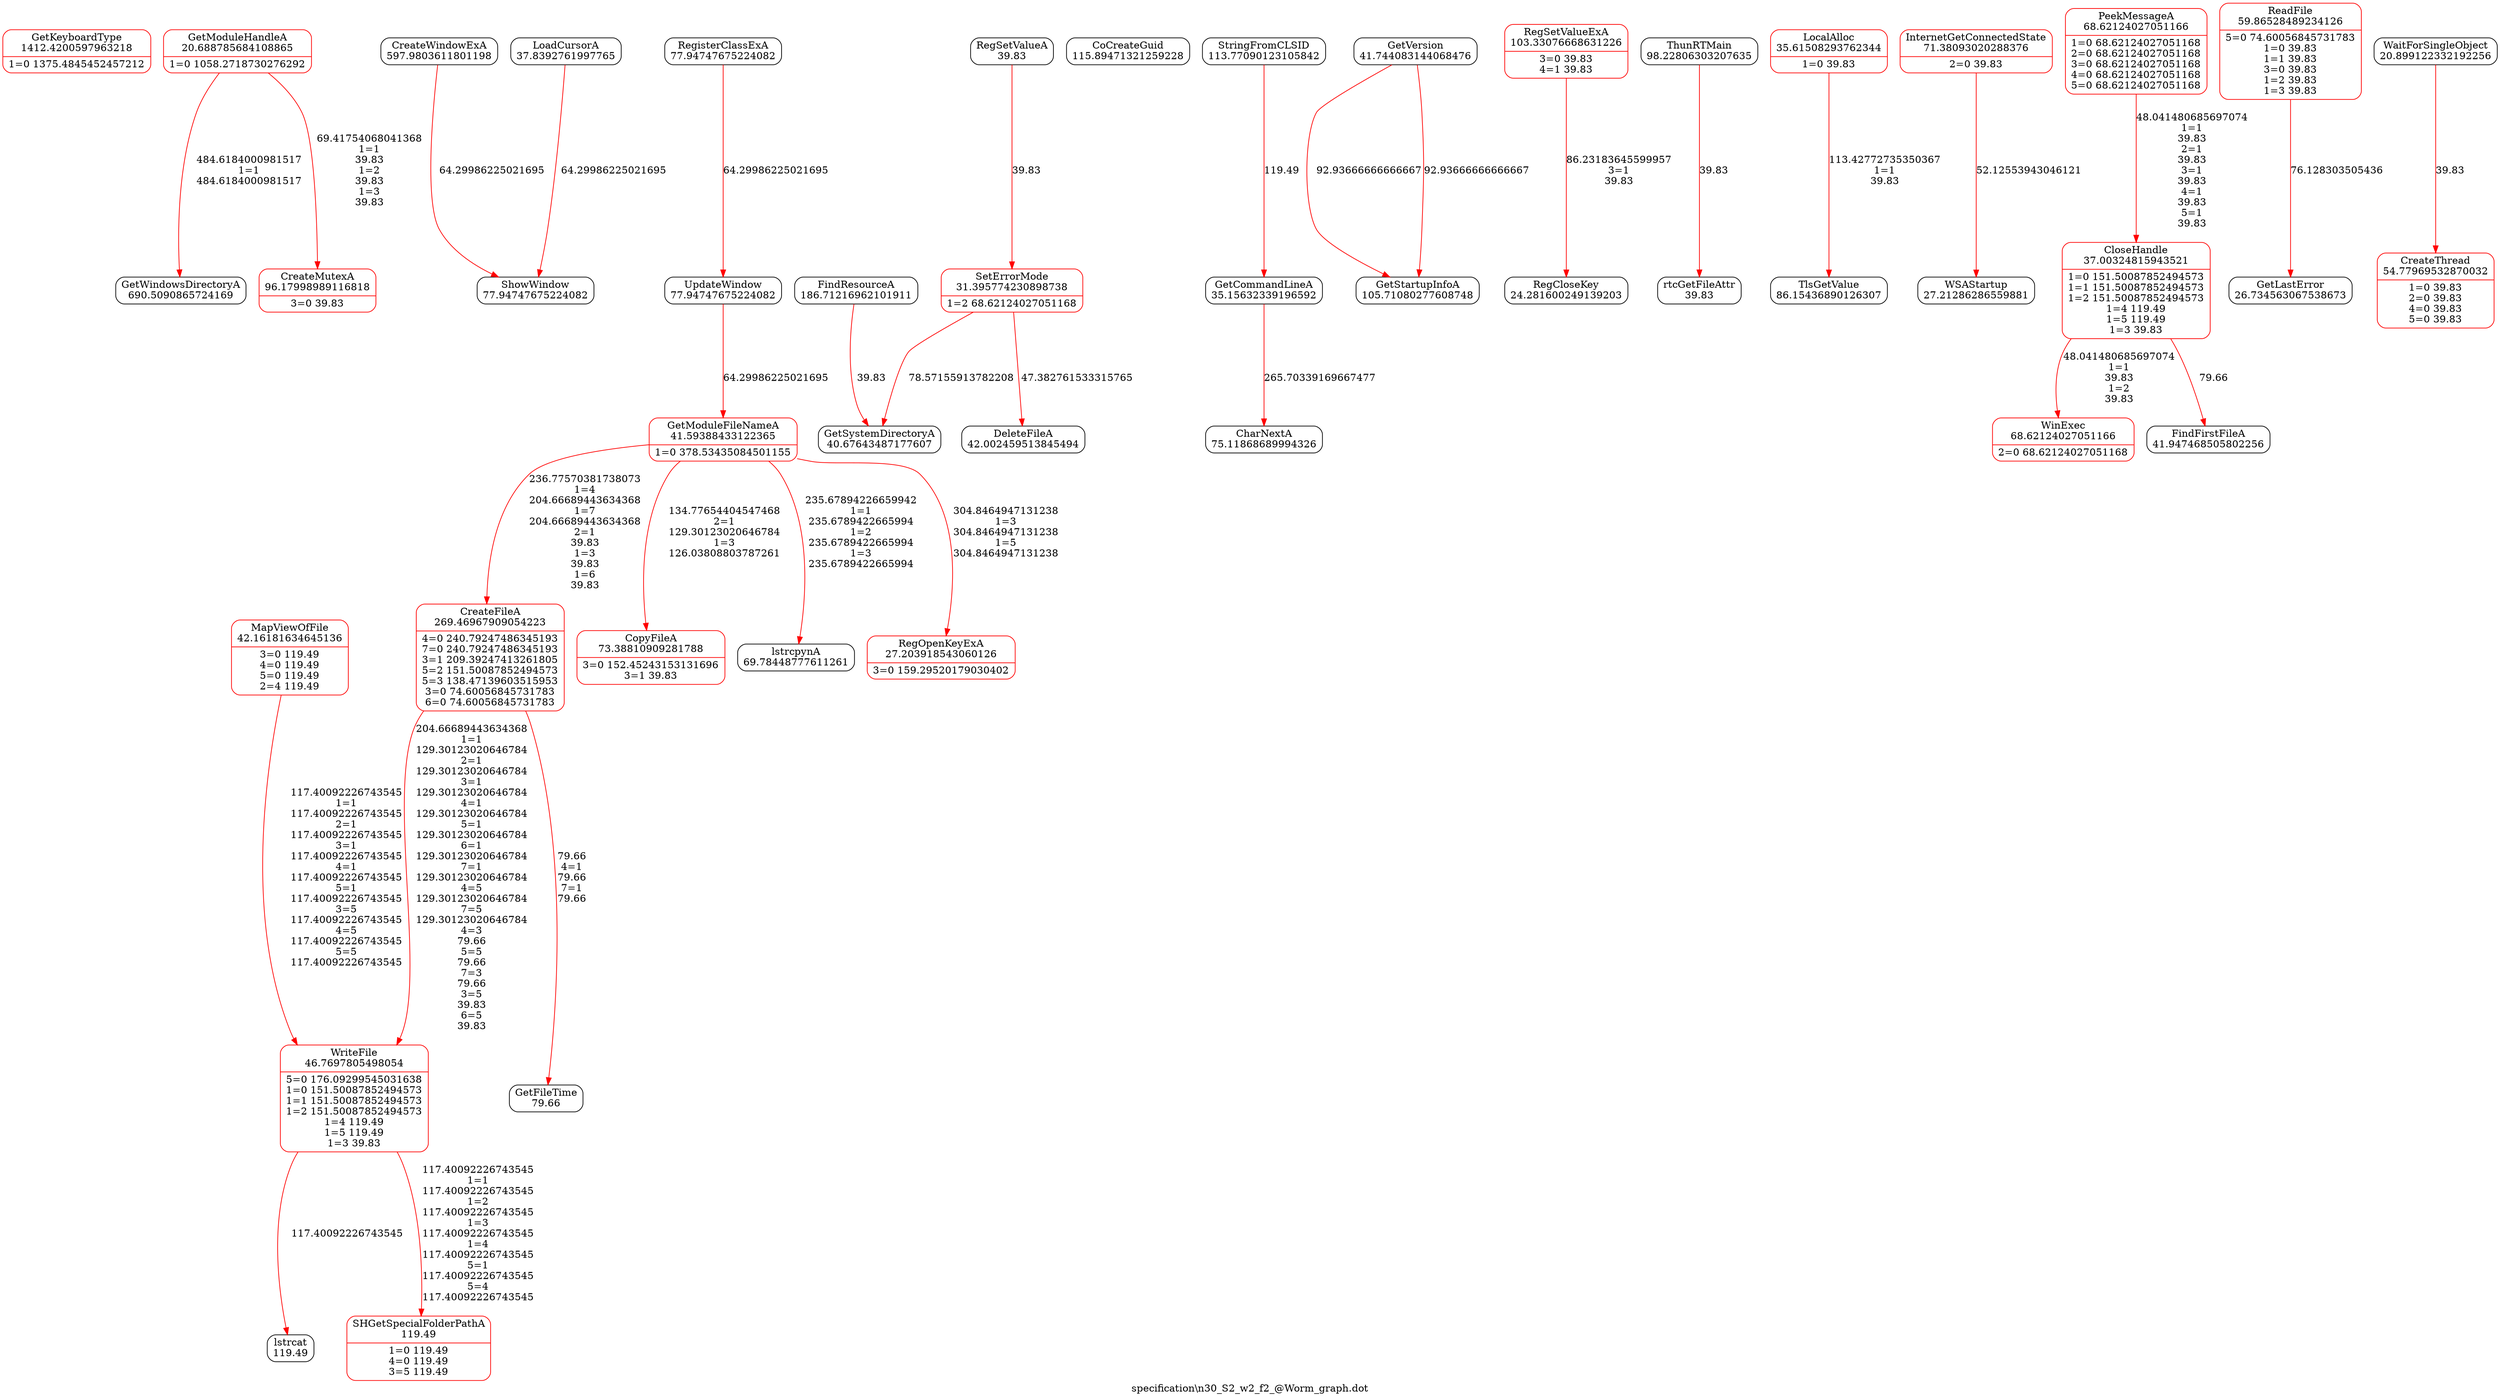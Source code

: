 digraph graphname { node [style=rounded]; label="specification\\n30_S2_w2_f2_@Worm_graph.dot";
GetKeyboardType	 [shape=record label="{GetKeyboardType\n1412.4200597963218|{1=0 1375.4845452457212}}" color=red];
GetWindowsDirectoryA	 [shape=record label="{GetWindowsDirectoryA\n690.5090865724169}" color=black];
CreateWindowExA	 [shape=record label="{CreateWindowExA\n597.9803611801198}" color=black];
CreateFileA	 [shape=record label="{CreateFileA\n269.46967909054223|{4=0 240.79247486345193\n7=0 240.79247486345193\n3=1 209.39247413261805\n5=2 151.50087852494573\n5=3 138.47139603515953\n3=0 74.60056845731783\n6=0 74.60056845731783}}" color=red];
FindResourceA	 [shape=record label="{FindResourceA\n186.71216962101911}" color=black];
lstrcat	 [shape=record label="{lstrcat\n119.49}" color=black];
SHGetSpecialFolderPathA	 [shape=record label="{SHGetSpecialFolderPathA\n119.49|{1=0 119.49\n4=0 119.49\n3=5 119.49}}" color=red];
CoCreateGuid	 [shape=record label="{CoCreateGuid\n115.89471321259228}" color=black];
StringFromCLSID	 [shape=record label="{StringFromCLSID\n113.77090123105842}" color=black];
GetStartupInfoA	 [shape=record label="{GetStartupInfoA\n105.71080277608748}" color=black];
RegSetValueExA	 [shape=record label="{RegSetValueExA\n103.33076668631226|{3=0 39.83\n4=1 39.83}}" color=red];
ThunRTMain	 [shape=record label="{ThunRTMain\n98.22806303207635}" color=black];
CreateMutexA	 [shape=record label="{CreateMutexA\n96.17998989116818|{3=0 39.83}}" color=red];
TlsGetValue	 [shape=record label="{TlsGetValue\n86.15436890126307}" color=black];
GetFileTime	 [shape=record label="{GetFileTime\n79.66}" color=black];
RegisterClassExA	 [shape=record label="{RegisterClassExA\n77.94747675224082}" color=black];
UpdateWindow	 [shape=record label="{UpdateWindow\n77.94747675224082}" color=black];
ShowWindow	 [shape=record label="{ShowWindow\n77.94747675224082}" color=black];
CharNextA	 [shape=record label="{CharNextA\n75.11868689994326}" color=black];
CopyFileA	 [shape=record label="{CopyFileA\n73.38810909281788|{3=0 152.45243153131696\n3=1 39.83}}" color=red];
InternetGetConnectedState	 [shape=record label="{InternetGetConnectedState\n71.38093020288376|{2=0 39.83}}" color=red];
lstrcpynA	 [shape=record label="{lstrcpynA\n69.78448777611261}" color=black];
PeekMessageA	 [shape=record label="{PeekMessageA\n68.62124027051166|{1=0 68.62124027051168\n2=0 68.62124027051168\n3=0 68.62124027051168\n4=0 68.62124027051168\n5=0 68.62124027051168}}" color=red];
WinExec	 [shape=record label="{WinExec\n68.62124027051166|{2=0 68.62124027051168}}" color=red];
ReadFile	 [shape=record label="{ReadFile\n59.86528489234126|{5=0 74.60056845731783\n1=0 39.83\n1=1 39.83\n3=0 39.83\n1=2 39.83\n1=3 39.83}}" color=red];
CreateThread	 [shape=record label="{CreateThread\n54.77969532870032|{1=0 39.83\n2=0 39.83\n4=0 39.83\n5=0 39.83}}" color=red];
WriteFile	 [shape=record label="{WriteFile\n46.7697805498054|{5=0 176.09299545031638\n1=0 151.50087852494573\n1=1 151.50087852494573\n1=2 151.50087852494573\n1=4 119.49\n1=5 119.49\n1=3 39.83}}" color=red];
MapViewOfFile	 [shape=record label="{MapViewOfFile\n42.16181634645136|{3=0 119.49\n4=0 119.49\n5=0 119.49\n2=4 119.49}}" color=red];
DeleteFileA	 [shape=record label="{DeleteFileA\n42.002459513845494}" color=black];
FindFirstFileA	 [shape=record label="{FindFirstFileA\n41.947468505802256}" color=black];
GetVersion	 [shape=record label="{GetVersion\n41.744083144068476}" color=black];
GetModuleFileNameA	 [shape=record label="{GetModuleFileNameA\n41.59388433122365|{1=0 378.53435084501155}}" color=red];
GetSystemDirectoryA	 [shape=record label="{GetSystemDirectoryA\n40.67643487177607}" color=black];
RegSetValueA	 [shape=record label="{RegSetValueA\n39.83}" color=black];
GetModuleHandleA	 [shape=record label="{GetModuleHandleA\n20.688785684108865|{1=0 1058.2718730276292}}" color=red];
GetCommandLineA	 [shape=record label="{GetCommandLineA\n35.15632339196592}" color=black];
RegCloseKey	 [shape=record label="{RegCloseKey\n24.281600249139203}" color=black];
rtcGetFileAttr	 [shape=record label="{rtcGetFileAttr\n39.83}" color=black];
LocalAlloc	 [shape=record label="{LocalAlloc\n35.61508293762344|{1=0 39.83}}" color=red];
LoadCursorA	 [shape=record label="{LoadCursorA\n37.8392761997765}" color=black];
WSAStartup	 [shape=record label="{WSAStartup\n27.21286286559881}" color=black];
CloseHandle	 [shape=record label="{CloseHandle\n37.00324815943521|{1=0 151.50087852494573\n1=1 151.50087852494573\n1=2 151.50087852494573\n1=4 119.49\n1=5 119.49\n1=3 39.83}}" color=red];
GetLastError	 [shape=record label="{GetLastError\n26.734563067538673}" color=black];
WaitForSingleObject	 [shape=record label="{WaitForSingleObject\n20.899122332192256}" color=black];
SetErrorMode	 [shape=record label="{SetErrorMode\n31.395774230898738|{1=2 68.62124027051168}}" color=red];
RegOpenKeyExA	 [shape=record label="{RegOpenKeyExA\n27.203918543060126|{3=0 159.29520179030402}}" color=red];
GetModuleHandleA->GetWindowsDirectoryA	 [label="484.6184000981517\n1=1\n484.6184000981517" color=red];
CreateWindowExA->ShowWindow	 [label="64.29986225021695" color=red];
GetModuleFileNameA->CreateFileA	 [label="236.77570381738073\n1=4\n204.66689443634368\n1=7\n204.66689443634368\n2=1\n39.83\n1=3\n39.83\n1=6\n39.83" color=red];
FindResourceA->GetSystemDirectoryA	 [label="39.83" color=red];
WriteFile->lstrcat	 [label="117.40092226743545" color=red];
WriteFile->SHGetSpecialFolderPathA	 [label="117.40092226743545\n1=1\n117.40092226743545\n1=2\n117.40092226743545\n1=3\n117.40092226743545\n1=4\n117.40092226743545\n5=1\n117.40092226743545\n5=4\n117.40092226743545" color=red];
StringFromCLSID->GetCommandLineA	 [label="119.49" color=red];
GetVersion->GetStartupInfoA	 [label="92.93666666666667" color=red];
RegSetValueExA->RegCloseKey	 [label="86.23183645599957\n3=1\n39.83" color=red];
ThunRTMain->rtcGetFileAttr	 [label="39.83" color=red];
GetModuleHandleA->CreateMutexA	 [label="69.41754068041368\n1=1\n39.83\n1=2\n39.83\n1=3\n39.83" color=red];
LocalAlloc->TlsGetValue	 [label="113.42772735350367\n1=1\n39.83" color=red];
CreateFileA->GetFileTime	 [label="79.66\n4=1\n79.66\n7=1\n79.66" color=red];
RegisterClassExA->UpdateWindow	 [label="64.29986225021695" color=red];
UpdateWindow->GetModuleFileNameA	 [label="64.29986225021695" color=red];
LoadCursorA->ShowWindow	 [label="64.29986225021695" color=red];
GetCommandLineA->CharNextA	 [label="265.70339169667477" color=red];
GetModuleFileNameA->CopyFileA	 [label="134.77654404547468\n2=1\n129.30123020646784\n1=3\n126.03808803787261" color=red];
InternetGetConnectedState->WSAStartup	 [label="52.12553943046121" color=red];
GetModuleFileNameA->lstrcpynA	 [label="235.67894226659942\n1=1\n235.6789422665994\n1=2\n235.6789422665994\n1=3\n235.6789422665994" color=red];
PeekMessageA->CloseHandle	 [label="48.041480685697074\n1=1\n39.83\n2=1\n39.83\n3=1\n39.83\n4=1\n39.83\n5=1\n39.83" color=red];
CloseHandle->WinExec	 [label="48.041480685697074\n1=1\n39.83\n1=2\n39.83" color=red];
ReadFile->GetLastError	 [label="76.128303505436" color=red];
WaitForSingleObject->CreateThread	 [label="39.83" color=red];
CreateFileA->WriteFile	 [label="204.66689443634368\n1=1\n129.30123020646784\n2=1\n129.30123020646784\n3=1\n129.30123020646784\n4=1\n129.30123020646784\n5=1\n129.30123020646784\n6=1\n129.30123020646784\n7=1\n129.30123020646784\n4=5\n129.30123020646784\n7=5\n129.30123020646784\n4=3\n79.66\n5=5\n79.66\n7=3\n79.66\n3=5\n39.83\n6=5\n39.83" color=red];
MapViewOfFile->WriteFile	 [label="117.40092226743545\n1=1\n117.40092226743545\n2=1\n117.40092226743545\n3=1\n117.40092226743545\n4=1\n117.40092226743545\n5=1\n117.40092226743545\n3=5\n117.40092226743545\n4=5\n117.40092226743545\n5=5\n117.40092226743545" color=red];
SetErrorMode->DeleteFileA	 [label="47.382761533315765" color=red];
CloseHandle->FindFirstFileA	 [label="79.66" color=red];
GetVersion->GetStartupInfoA	 [label="92.93666666666667" color=red];
GetModuleFileNameA->RegOpenKeyExA	 [label="304.8464947131238\n1=3\n304.8464947131238\n1=5\n304.8464947131238" color=red];
SetErrorMode->GetSystemDirectoryA	 [label="78.57155913782208" color=red];
RegSetValueA->SetErrorMode	 [label="39.83" color=red];
}
